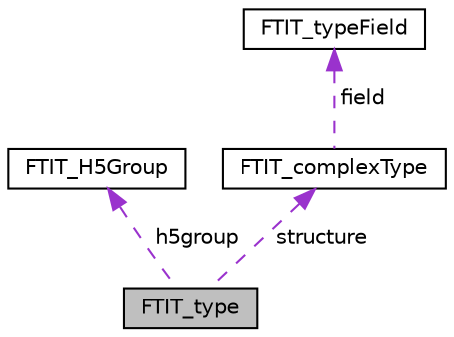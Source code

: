 digraph "FTIT_type"
{
 // LATEX_PDF_SIZE
  edge [fontname="Helvetica",fontsize="10",labelfontname="Helvetica",labelfontsize="10"];
  node [fontname="Helvetica",fontsize="10",shape=record];
  Node1 [label="FTIT_type",height=0.2,width=0.4,color="black", fillcolor="grey75", style="filled", fontcolor="black",tooltip=" "];
  Node2 -> Node1 [dir="back",color="darkorchid3",fontsize="10",style="dashed",label=" h5group" ];
  Node2 [label="FTIT_H5Group",height=0.2,width=0.4,color="black", fillcolor="white", style="filled",URL="$structFTIT__H5Group.html",tooltip=" "];
  Node3 -> Node1 [dir="back",color="darkorchid3",fontsize="10",style="dashed",label=" structure" ];
  Node3 [label="FTIT_complexType",height=0.2,width=0.4,color="black", fillcolor="white", style="filled",URL="$structFTIT__complexType.html",tooltip=" "];
  Node4 -> Node3 [dir="back",color="darkorchid3",fontsize="10",style="dashed",label=" field" ];
  Node4 [label="FTIT_typeField",height=0.2,width=0.4,color="black", fillcolor="white", style="filled",URL="$structFTIT__typeField.html",tooltip=" "];
}
